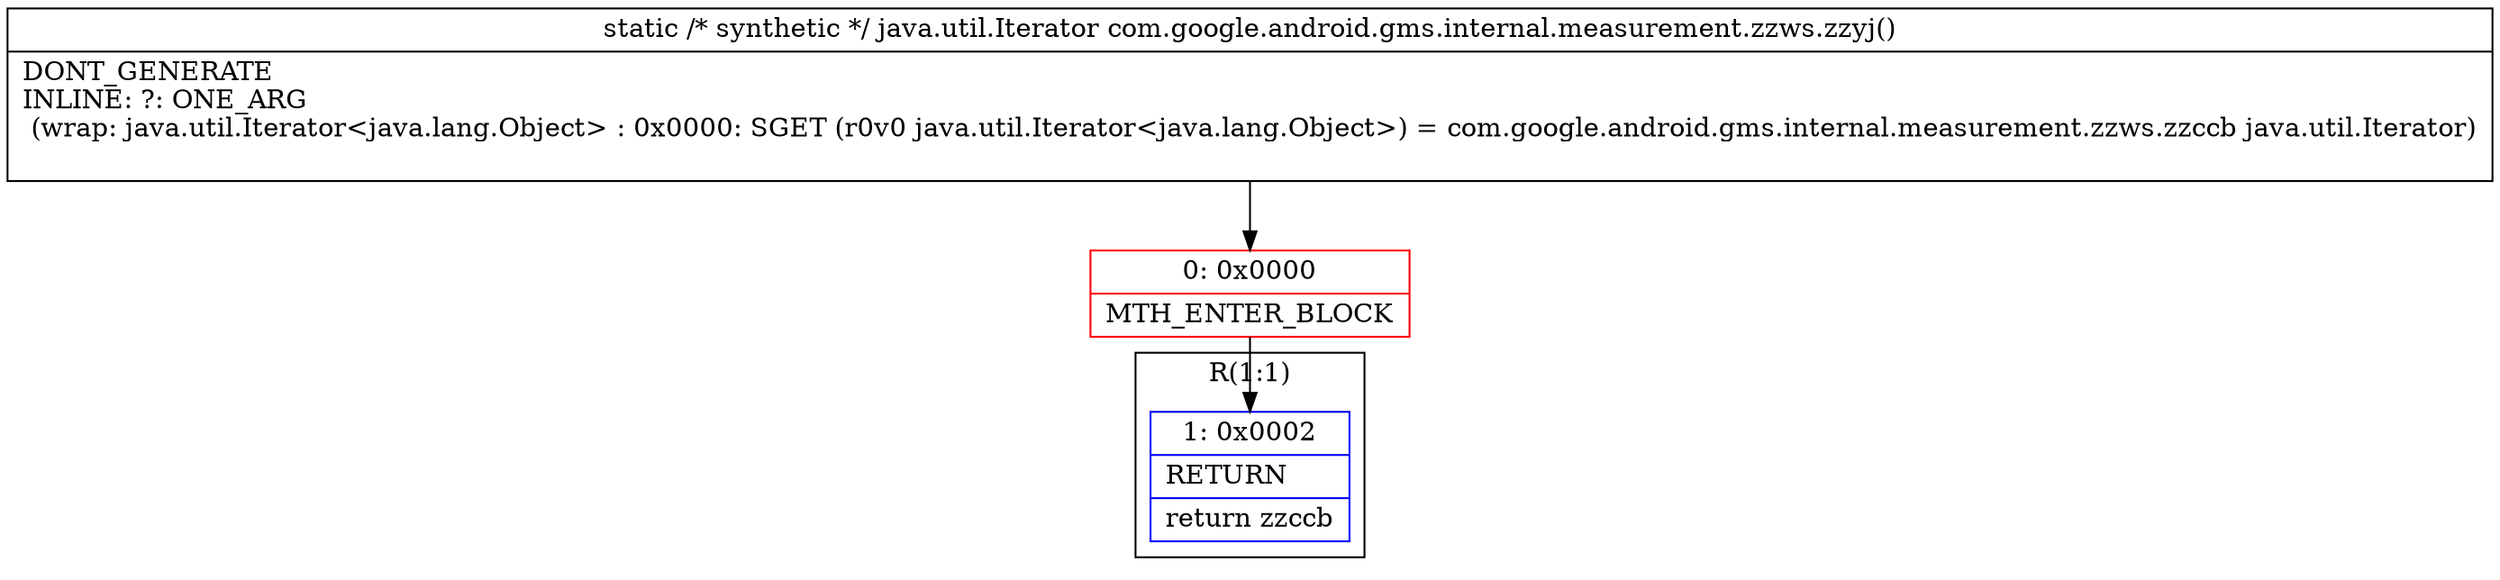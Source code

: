 digraph "CFG forcom.google.android.gms.internal.measurement.zzws.zzyj()Ljava\/util\/Iterator;" {
subgraph cluster_Region_1474365616 {
label = "R(1:1)";
node [shape=record,color=blue];
Node_1 [shape=record,label="{1\:\ 0x0002|RETURN\l|return zzccb\l}"];
}
Node_0 [shape=record,color=red,label="{0\:\ 0x0000|MTH_ENTER_BLOCK\l}"];
MethodNode[shape=record,label="{static \/* synthetic *\/ java.util.Iterator com.google.android.gms.internal.measurement.zzws.zzyj()  | DONT_GENERATE\lINLINE: ?: ONE_ARG  \l  (wrap: java.util.Iterator\<java.lang.Object\> : 0x0000: SGET  (r0v0 java.util.Iterator\<java.lang.Object\>) =  com.google.android.gms.internal.measurement.zzws.zzccb java.util.Iterator)\l\l}"];
MethodNode -> Node_0;
Node_0 -> Node_1;
}

